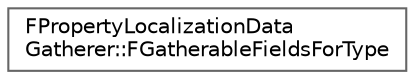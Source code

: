 digraph "Graphical Class Hierarchy"
{
 // INTERACTIVE_SVG=YES
 // LATEX_PDF_SIZE
  bgcolor="transparent";
  edge [fontname=Helvetica,fontsize=10,labelfontname=Helvetica,labelfontsize=10];
  node [fontname=Helvetica,fontsize=10,shape=box,height=0.2,width=0.4];
  rankdir="LR";
  Node0 [id="Node000000",label="FPropertyLocalizationData\lGatherer::FGatherableFieldsForType",height=0.2,width=0.4,color="grey40", fillcolor="white", style="filled",URL="$d9/d90/structFPropertyLocalizationDataGatherer_1_1FGatherableFieldsForType.html",tooltip=" "];
}

